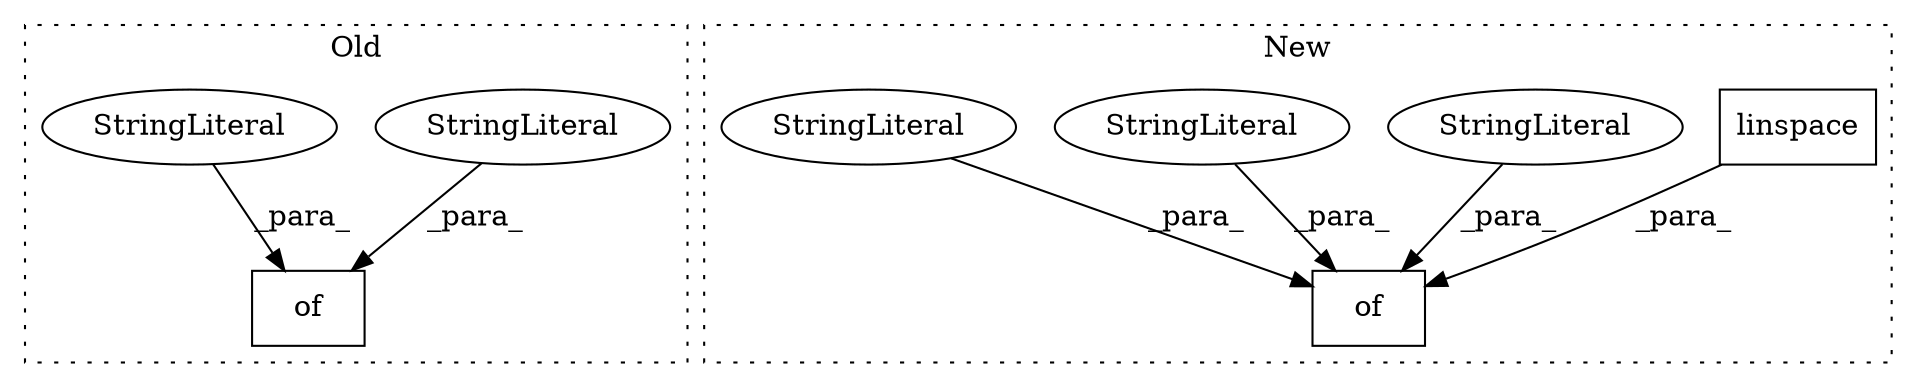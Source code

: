 digraph G {
subgraph cluster0 {
1 [label="of" a="32" s="696,738" l="3,1" shape="box"];
4 [label="StringLiteral" a="45" s="727" l="3" shape="ellipse"];
8 [label="StringLiteral" a="45" s="699" l="4" shape="ellipse"];
label = "Old";
style="dotted";
}
subgraph cluster1 {
2 [label="linspace" a="32" s="765,796" l="9,1" shape="box"];
3 [label="of" a="32" s="1060,1156" l="3,1" shape="box"];
5 [label="StringLiteral" a="45" s="1063" l="4" shape="ellipse"];
6 [label="StringLiteral" a="45" s="1122" l="3" shape="ellipse"];
7 [label="StringLiteral" a="45" s="1087" l="3" shape="ellipse"];
label = "New";
style="dotted";
}
2 -> 3 [label="_para_"];
4 -> 1 [label="_para_"];
5 -> 3 [label="_para_"];
6 -> 3 [label="_para_"];
7 -> 3 [label="_para_"];
8 -> 1 [label="_para_"];
}